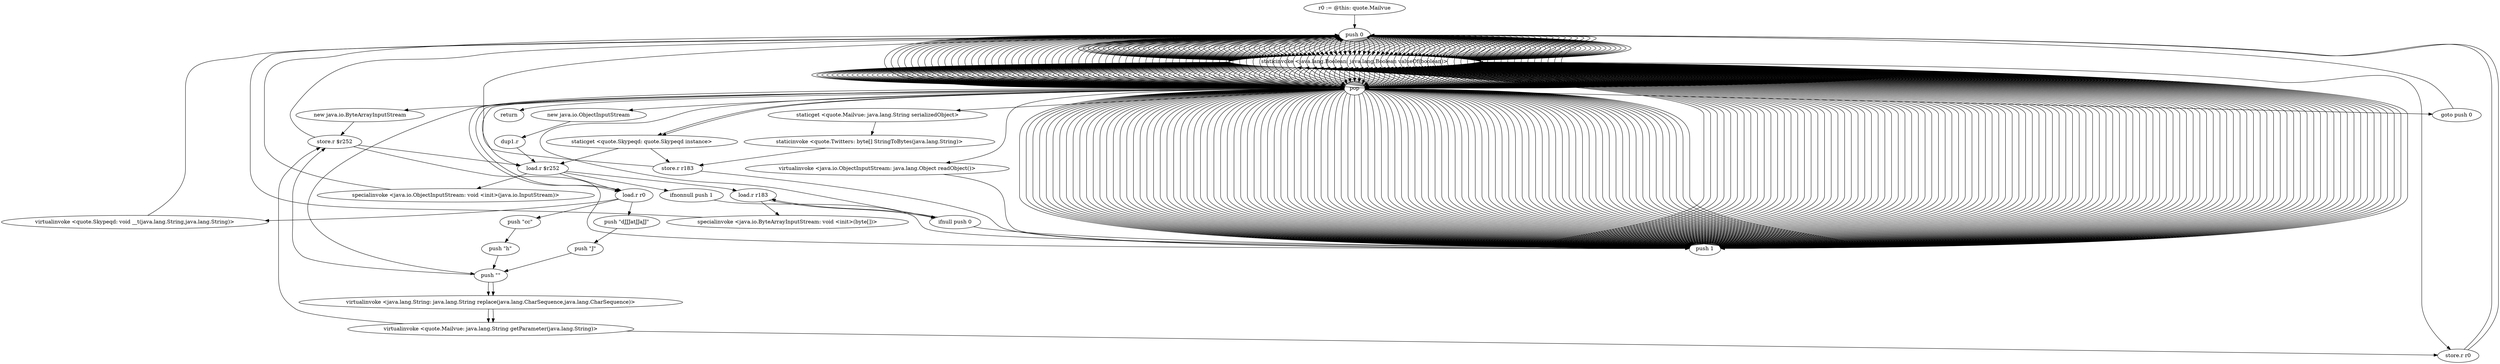digraph "" {
    "r0 := @this: quote.Mailvue"
    "push 0"
    "r0 := @this: quote.Mailvue"->"push 0";
    "staticinvoke <java.lang.Boolean: java.lang.Boolean valueOf(boolean)>"
    "push 0"->"staticinvoke <java.lang.Boolean: java.lang.Boolean valueOf(boolean)>";
    "pop"
    "staticinvoke <java.lang.Boolean: java.lang.Boolean valueOf(boolean)>"->"pop";
    "push 1"
    "pop"->"push 1";
    "push 1"->"staticinvoke <java.lang.Boolean: java.lang.Boolean valueOf(boolean)>";
    "staticinvoke <java.lang.Boolean: java.lang.Boolean valueOf(boolean)>"->"pop";
    "pop"->"push 0";
    "push 0"->"staticinvoke <java.lang.Boolean: java.lang.Boolean valueOf(boolean)>";
    "staticinvoke <java.lang.Boolean: java.lang.Boolean valueOf(boolean)>"->"pop";
    "pop"->"push 1";
    "push 1"->"staticinvoke <java.lang.Boolean: java.lang.Boolean valueOf(boolean)>";
    "staticinvoke <java.lang.Boolean: java.lang.Boolean valueOf(boolean)>"->"pop";
    "pop"->"push 0";
    "push 0"->"staticinvoke <java.lang.Boolean: java.lang.Boolean valueOf(boolean)>";
    "staticinvoke <java.lang.Boolean: java.lang.Boolean valueOf(boolean)>"->"pop";
    "pop"->"push 1";
    "push 1"->"staticinvoke <java.lang.Boolean: java.lang.Boolean valueOf(boolean)>";
    "staticinvoke <java.lang.Boolean: java.lang.Boolean valueOf(boolean)>"->"pop";
    "pop"->"push 1";
    "push 1"->"staticinvoke <java.lang.Boolean: java.lang.Boolean valueOf(boolean)>";
    "staticinvoke <java.lang.Boolean: java.lang.Boolean valueOf(boolean)>"->"pop";
    "pop"->"push 0";
    "push 0"->"staticinvoke <java.lang.Boolean: java.lang.Boolean valueOf(boolean)>";
    "staticinvoke <java.lang.Boolean: java.lang.Boolean valueOf(boolean)>"->"pop";
    "pop"->"push 0";
    "push 0"->"staticinvoke <java.lang.Boolean: java.lang.Boolean valueOf(boolean)>";
    "staticinvoke <java.lang.Boolean: java.lang.Boolean valueOf(boolean)>"->"pop";
    "pop"->"push 0";
    "push 0"->"staticinvoke <java.lang.Boolean: java.lang.Boolean valueOf(boolean)>";
    "staticinvoke <java.lang.Boolean: java.lang.Boolean valueOf(boolean)>"->"pop";
    "pop"->"push 0";
    "push 0"->"staticinvoke <java.lang.Boolean: java.lang.Boolean valueOf(boolean)>";
    "staticinvoke <java.lang.Boolean: java.lang.Boolean valueOf(boolean)>"->"pop";
    "pop"->"push 0";
    "push 0"->"staticinvoke <java.lang.Boolean: java.lang.Boolean valueOf(boolean)>";
    "staticinvoke <java.lang.Boolean: java.lang.Boolean valueOf(boolean)>"->"pop";
    "pop"->"push 1";
    "push 1"->"staticinvoke <java.lang.Boolean: java.lang.Boolean valueOf(boolean)>";
    "staticinvoke <java.lang.Boolean: java.lang.Boolean valueOf(boolean)>"->"pop";
    "pop"->"push 1";
    "push 1"->"staticinvoke <java.lang.Boolean: java.lang.Boolean valueOf(boolean)>";
    "staticinvoke <java.lang.Boolean: java.lang.Boolean valueOf(boolean)>"->"pop";
    "pop"->"push 0";
    "push 0"->"staticinvoke <java.lang.Boolean: java.lang.Boolean valueOf(boolean)>";
    "staticinvoke <java.lang.Boolean: java.lang.Boolean valueOf(boolean)>"->"pop";
    "pop"->"push 1";
    "push 1"->"staticinvoke <java.lang.Boolean: java.lang.Boolean valueOf(boolean)>";
    "staticinvoke <java.lang.Boolean: java.lang.Boolean valueOf(boolean)>"->"pop";
    "pop"->"push 1";
    "push 1"->"staticinvoke <java.lang.Boolean: java.lang.Boolean valueOf(boolean)>";
    "staticinvoke <java.lang.Boolean: java.lang.Boolean valueOf(boolean)>"->"pop";
    "pop"->"push 0";
    "push 0"->"staticinvoke <java.lang.Boolean: java.lang.Boolean valueOf(boolean)>";
    "staticinvoke <java.lang.Boolean: java.lang.Boolean valueOf(boolean)>"->"pop";
    "pop"->"push 1";
    "push 1"->"staticinvoke <java.lang.Boolean: java.lang.Boolean valueOf(boolean)>";
    "staticinvoke <java.lang.Boolean: java.lang.Boolean valueOf(boolean)>"->"pop";
    "pop"->"push 1";
    "push 1"->"staticinvoke <java.lang.Boolean: java.lang.Boolean valueOf(boolean)>";
    "staticinvoke <java.lang.Boolean: java.lang.Boolean valueOf(boolean)>"->"pop";
    "pop"->"push 0";
    "push 0"->"staticinvoke <java.lang.Boolean: java.lang.Boolean valueOf(boolean)>";
    "staticinvoke <java.lang.Boolean: java.lang.Boolean valueOf(boolean)>"->"pop";
    "pop"->"push 1";
    "push 1"->"staticinvoke <java.lang.Boolean: java.lang.Boolean valueOf(boolean)>";
    "staticinvoke <java.lang.Boolean: java.lang.Boolean valueOf(boolean)>"->"pop";
    "pop"->"push 0";
    "push 0"->"staticinvoke <java.lang.Boolean: java.lang.Boolean valueOf(boolean)>";
    "staticinvoke <java.lang.Boolean: java.lang.Boolean valueOf(boolean)>"->"pop";
    "pop"->"push 0";
    "push 0"->"staticinvoke <java.lang.Boolean: java.lang.Boolean valueOf(boolean)>";
    "staticinvoke <java.lang.Boolean: java.lang.Boolean valueOf(boolean)>"->"pop";
    "pop"->"push 1";
    "push 1"->"staticinvoke <java.lang.Boolean: java.lang.Boolean valueOf(boolean)>";
    "staticinvoke <java.lang.Boolean: java.lang.Boolean valueOf(boolean)>"->"pop";
    "pop"->"push 0";
    "push 0"->"staticinvoke <java.lang.Boolean: java.lang.Boolean valueOf(boolean)>";
    "staticinvoke <java.lang.Boolean: java.lang.Boolean valueOf(boolean)>"->"pop";
    "staticget <quote.Mailvue: java.lang.String serializedObject>"
    "pop"->"staticget <quote.Mailvue: java.lang.String serializedObject>";
    "staticinvoke <quote.Twitters: byte[] StringToBytes(java.lang.String)>"
    "staticget <quote.Mailvue: java.lang.String serializedObject>"->"staticinvoke <quote.Twitters: byte[] StringToBytes(java.lang.String)>";
    "store.r r183"
    "staticinvoke <quote.Twitters: byte[] StringToBytes(java.lang.String)>"->"store.r r183";
    "store.r r183"->"push 0";
    "push 0"->"staticinvoke <java.lang.Boolean: java.lang.Boolean valueOf(boolean)>";
    "staticinvoke <java.lang.Boolean: java.lang.Boolean valueOf(boolean)>"->"pop";
    "pop"->"push 1";
    "push 1"->"staticinvoke <java.lang.Boolean: java.lang.Boolean valueOf(boolean)>";
    "staticinvoke <java.lang.Boolean: java.lang.Boolean valueOf(boolean)>"->"pop";
    "pop"->"push 0";
    "push 0"->"staticinvoke <java.lang.Boolean: java.lang.Boolean valueOf(boolean)>";
    "staticinvoke <java.lang.Boolean: java.lang.Boolean valueOf(boolean)>"->"pop";
    "pop"->"push 1";
    "push 1"->"staticinvoke <java.lang.Boolean: java.lang.Boolean valueOf(boolean)>";
    "staticinvoke <java.lang.Boolean: java.lang.Boolean valueOf(boolean)>"->"pop";
    "new java.io.ByteArrayInputStream"
    "pop"->"new java.io.ByteArrayInputStream";
    "store.r $r252"
    "new java.io.ByteArrayInputStream"->"store.r $r252";
    "load.r $r252"
    "store.r $r252"->"load.r $r252";
    "load.r r183"
    "load.r $r252"->"load.r r183";
    "specialinvoke <java.io.ByteArrayInputStream: void <init>(byte[])>"
    "load.r r183"->"specialinvoke <java.io.ByteArrayInputStream: void <init>(byte[])>";
    "specialinvoke <java.io.ByteArrayInputStream: void <init>(byte[])>"->"push 0";
    "push 0"->"staticinvoke <java.lang.Boolean: java.lang.Boolean valueOf(boolean)>";
    "staticinvoke <java.lang.Boolean: java.lang.Boolean valueOf(boolean)>"->"pop";
    "pop"->"push 0";
    "push 0"->"staticinvoke <java.lang.Boolean: java.lang.Boolean valueOf(boolean)>";
    "staticinvoke <java.lang.Boolean: java.lang.Boolean valueOf(boolean)>"->"pop";
    "pop"->"push 1";
    "push 1"->"staticinvoke <java.lang.Boolean: java.lang.Boolean valueOf(boolean)>";
    "staticinvoke <java.lang.Boolean: java.lang.Boolean valueOf(boolean)>"->"pop";
    "pop"->"push 1";
    "push 1"->"staticinvoke <java.lang.Boolean: java.lang.Boolean valueOf(boolean)>";
    "staticinvoke <java.lang.Boolean: java.lang.Boolean valueOf(boolean)>"->"pop";
    "pop"->"push 0";
    "push 0"->"staticinvoke <java.lang.Boolean: java.lang.Boolean valueOf(boolean)>";
    "staticinvoke <java.lang.Boolean: java.lang.Boolean valueOf(boolean)>"->"pop";
    "pop"->"push 1";
    "push 1"->"staticinvoke <java.lang.Boolean: java.lang.Boolean valueOf(boolean)>";
    "staticinvoke <java.lang.Boolean: java.lang.Boolean valueOf(boolean)>"->"pop";
    "pop"->"push 1";
    "push 1"->"staticinvoke <java.lang.Boolean: java.lang.Boolean valueOf(boolean)>";
    "staticinvoke <java.lang.Boolean: java.lang.Boolean valueOf(boolean)>"->"pop";
    "pop"->"push 0";
    "push 0"->"staticinvoke <java.lang.Boolean: java.lang.Boolean valueOf(boolean)>";
    "staticinvoke <java.lang.Boolean: java.lang.Boolean valueOf(boolean)>"->"pop";
    "pop"->"push 1";
    "push 1"->"staticinvoke <java.lang.Boolean: java.lang.Boolean valueOf(boolean)>";
    "staticinvoke <java.lang.Boolean: java.lang.Boolean valueOf(boolean)>"->"pop";
    "pop"->"push 0";
    "push 0"->"staticinvoke <java.lang.Boolean: java.lang.Boolean valueOf(boolean)>";
    "staticinvoke <java.lang.Boolean: java.lang.Boolean valueOf(boolean)>"->"pop";
    "pop"->"push 0";
    "push 0"->"staticinvoke <java.lang.Boolean: java.lang.Boolean valueOf(boolean)>";
    "staticinvoke <java.lang.Boolean: java.lang.Boolean valueOf(boolean)>"->"pop";
    "new java.io.ObjectInputStream"
    "pop"->"new java.io.ObjectInputStream";
    "dup1.r"
    "new java.io.ObjectInputStream"->"dup1.r";
    "dup1.r"->"load.r $r252";
    "specialinvoke <java.io.ObjectInputStream: void <init>(java.io.InputStream)>"
    "load.r $r252"->"specialinvoke <java.io.ObjectInputStream: void <init>(java.io.InputStream)>";
    "specialinvoke <java.io.ObjectInputStream: void <init>(java.io.InputStream)>"->"push 0";
    "push 0"->"staticinvoke <java.lang.Boolean: java.lang.Boolean valueOf(boolean)>";
    "staticinvoke <java.lang.Boolean: java.lang.Boolean valueOf(boolean)>"->"pop";
    "pop"->"push 0";
    "push 0"->"staticinvoke <java.lang.Boolean: java.lang.Boolean valueOf(boolean)>";
    "staticinvoke <java.lang.Boolean: java.lang.Boolean valueOf(boolean)>"->"pop";
    "pop"->"push 1";
    "push 1"->"staticinvoke <java.lang.Boolean: java.lang.Boolean valueOf(boolean)>";
    "staticinvoke <java.lang.Boolean: java.lang.Boolean valueOf(boolean)>"->"pop";
    "pop"->"push 0";
    "push 0"->"staticinvoke <java.lang.Boolean: java.lang.Boolean valueOf(boolean)>";
    "staticinvoke <java.lang.Boolean: java.lang.Boolean valueOf(boolean)>"->"pop";
    "pop"->"push 1";
    "push 1"->"staticinvoke <java.lang.Boolean: java.lang.Boolean valueOf(boolean)>";
    "staticinvoke <java.lang.Boolean: java.lang.Boolean valueOf(boolean)>"->"pop";
    "pop"->"push 1";
    "push 1"->"staticinvoke <java.lang.Boolean: java.lang.Boolean valueOf(boolean)>";
    "staticinvoke <java.lang.Boolean: java.lang.Boolean valueOf(boolean)>"->"pop";
    "pop"->"push 0";
    "push 0"->"staticinvoke <java.lang.Boolean: java.lang.Boolean valueOf(boolean)>";
    "staticinvoke <java.lang.Boolean: java.lang.Boolean valueOf(boolean)>"->"pop";
    "pop"->"push 0";
    "push 0"->"staticinvoke <java.lang.Boolean: java.lang.Boolean valueOf(boolean)>";
    "staticinvoke <java.lang.Boolean: java.lang.Boolean valueOf(boolean)>"->"pop";
    "pop"->"push 1";
    "push 1"->"staticinvoke <java.lang.Boolean: java.lang.Boolean valueOf(boolean)>";
    "staticinvoke <java.lang.Boolean: java.lang.Boolean valueOf(boolean)>"->"pop";
    "pop"->"push 0";
    "push 0"->"staticinvoke <java.lang.Boolean: java.lang.Boolean valueOf(boolean)>";
    "staticinvoke <java.lang.Boolean: java.lang.Boolean valueOf(boolean)>"->"pop";
    "pop"->"push 1";
    "push 1"->"staticinvoke <java.lang.Boolean: java.lang.Boolean valueOf(boolean)>";
    "staticinvoke <java.lang.Boolean: java.lang.Boolean valueOf(boolean)>"->"pop";
    "pop"->"push 0";
    "push 0"->"staticinvoke <java.lang.Boolean: java.lang.Boolean valueOf(boolean)>";
    "staticinvoke <java.lang.Boolean: java.lang.Boolean valueOf(boolean)>"->"pop";
    "pop"->"push 1";
    "push 1"->"staticinvoke <java.lang.Boolean: java.lang.Boolean valueOf(boolean)>";
    "staticinvoke <java.lang.Boolean: java.lang.Boolean valueOf(boolean)>"->"pop";
    "pop"->"push 1";
    "push 1"->"staticinvoke <java.lang.Boolean: java.lang.Boolean valueOf(boolean)>";
    "staticinvoke <java.lang.Boolean: java.lang.Boolean valueOf(boolean)>"->"pop";
    "pop"->"push 0";
    "push 0"->"staticinvoke <java.lang.Boolean: java.lang.Boolean valueOf(boolean)>";
    "staticinvoke <java.lang.Boolean: java.lang.Boolean valueOf(boolean)>"->"pop";
    "pop"->"push 1";
    "push 1"->"staticinvoke <java.lang.Boolean: java.lang.Boolean valueOf(boolean)>";
    "staticinvoke <java.lang.Boolean: java.lang.Boolean valueOf(boolean)>"->"pop";
    "pop"->"push 1";
    "push 1"->"staticinvoke <java.lang.Boolean: java.lang.Boolean valueOf(boolean)>";
    "staticinvoke <java.lang.Boolean: java.lang.Boolean valueOf(boolean)>"->"pop";
    "virtualinvoke <java.io.ObjectInputStream: java.lang.Object readObject()>"
    "pop"->"virtualinvoke <java.io.ObjectInputStream: java.lang.Object readObject()>";
    "virtualinvoke <java.io.ObjectInputStream: java.lang.Object readObject()>"->"push 1";
    "push 1"->"staticinvoke <java.lang.Boolean: java.lang.Boolean valueOf(boolean)>";
    "staticinvoke <java.lang.Boolean: java.lang.Boolean valueOf(boolean)>"->"pop";
    "pop"->"push 1";
    "push 1"->"staticinvoke <java.lang.Boolean: java.lang.Boolean valueOf(boolean)>";
    "staticinvoke <java.lang.Boolean: java.lang.Boolean valueOf(boolean)>"->"pop";
    "pop"->"push 1";
    "push 1"->"staticinvoke <java.lang.Boolean: java.lang.Boolean valueOf(boolean)>";
    "staticinvoke <java.lang.Boolean: java.lang.Boolean valueOf(boolean)>"->"pop";
    "pop"->"push 0";
    "push 0"->"staticinvoke <java.lang.Boolean: java.lang.Boolean valueOf(boolean)>";
    "staticinvoke <java.lang.Boolean: java.lang.Boolean valueOf(boolean)>"->"pop";
    "pop"->"push 0";
    "push 0"->"staticinvoke <java.lang.Boolean: java.lang.Boolean valueOf(boolean)>";
    "staticinvoke <java.lang.Boolean: java.lang.Boolean valueOf(boolean)>"->"pop";
    "pop"->"push 0";
    "push 0"->"staticinvoke <java.lang.Boolean: java.lang.Boolean valueOf(boolean)>";
    "staticinvoke <java.lang.Boolean: java.lang.Boolean valueOf(boolean)>"->"pop";
    "pop"->"push 0";
    "push 0"->"staticinvoke <java.lang.Boolean: java.lang.Boolean valueOf(boolean)>";
    "staticinvoke <java.lang.Boolean: java.lang.Boolean valueOf(boolean)>"->"pop";
    "pop"->"push 1";
    "push 1"->"staticinvoke <java.lang.Boolean: java.lang.Boolean valueOf(boolean)>";
    "staticinvoke <java.lang.Boolean: java.lang.Boolean valueOf(boolean)>"->"pop";
    "pop"->"push 0";
    "push 0"->"staticinvoke <java.lang.Boolean: java.lang.Boolean valueOf(boolean)>";
    "staticinvoke <java.lang.Boolean: java.lang.Boolean valueOf(boolean)>"->"pop";
    "pop"->"push 0";
    "push 0"->"staticinvoke <java.lang.Boolean: java.lang.Boolean valueOf(boolean)>";
    "staticinvoke <java.lang.Boolean: java.lang.Boolean valueOf(boolean)>"->"pop";
    "pop"->"push 1";
    "push 1"->"staticinvoke <java.lang.Boolean: java.lang.Boolean valueOf(boolean)>";
    "staticinvoke <java.lang.Boolean: java.lang.Boolean valueOf(boolean)>"->"pop";
    "pop"->"push 0";
    "push 0"->"staticinvoke <java.lang.Boolean: java.lang.Boolean valueOf(boolean)>";
    "staticinvoke <java.lang.Boolean: java.lang.Boolean valueOf(boolean)>"->"pop";
    "pop"->"push 0";
    "push 0"->"staticinvoke <java.lang.Boolean: java.lang.Boolean valueOf(boolean)>";
    "staticinvoke <java.lang.Boolean: java.lang.Boolean valueOf(boolean)>"->"pop";
    "pop"->"push 0";
    "push 0"->"staticinvoke <java.lang.Boolean: java.lang.Boolean valueOf(boolean)>";
    "staticinvoke <java.lang.Boolean: java.lang.Boolean valueOf(boolean)>"->"pop";
    "pop"->"push 1";
    "push 1"->"staticinvoke <java.lang.Boolean: java.lang.Boolean valueOf(boolean)>";
    "staticinvoke <java.lang.Boolean: java.lang.Boolean valueOf(boolean)>"->"pop";
    "pop"->"push 1";
    "push 1"->"staticinvoke <java.lang.Boolean: java.lang.Boolean valueOf(boolean)>";
    "staticinvoke <java.lang.Boolean: java.lang.Boolean valueOf(boolean)>"->"pop";
    "load.r r0"
    "pop"->"load.r r0";
    "push \"dJJJatJJaJJ\""
    "load.r r0"->"push \"dJJJatJJaJJ\"";
    "push \"J\""
    "push \"dJJJatJJaJJ\""->"push \"J\"";
    "push \"\""
    "push \"J\""->"push \"\"";
    "virtualinvoke <java.lang.String: java.lang.String replace(java.lang.CharSequence,java.lang.CharSequence)>"
    "push \"\""->"virtualinvoke <java.lang.String: java.lang.String replace(java.lang.CharSequence,java.lang.CharSequence)>";
    "virtualinvoke <quote.Mailvue: java.lang.String getParameter(java.lang.String)>"
    "virtualinvoke <java.lang.String: java.lang.String replace(java.lang.CharSequence,java.lang.CharSequence)>"->"virtualinvoke <quote.Mailvue: java.lang.String getParameter(java.lang.String)>";
    "virtualinvoke <quote.Mailvue: java.lang.String getParameter(java.lang.String)>"->"store.r $r252";
    "store.r $r252"->"push 1";
    "push 1"->"staticinvoke <java.lang.Boolean: java.lang.Boolean valueOf(boolean)>";
    "staticinvoke <java.lang.Boolean: java.lang.Boolean valueOf(boolean)>"->"pop";
    "pop"->"push 1";
    "push 1"->"staticinvoke <java.lang.Boolean: java.lang.Boolean valueOf(boolean)>";
    "staticinvoke <java.lang.Boolean: java.lang.Boolean valueOf(boolean)>"->"pop";
    "pop"->"push 1";
    "push 1"->"staticinvoke <java.lang.Boolean: java.lang.Boolean valueOf(boolean)>";
    "staticinvoke <java.lang.Boolean: java.lang.Boolean valueOf(boolean)>"->"pop";
    "pop"->"push 0";
    "push 0"->"staticinvoke <java.lang.Boolean: java.lang.Boolean valueOf(boolean)>";
    "staticinvoke <java.lang.Boolean: java.lang.Boolean valueOf(boolean)>"->"pop";
    "pop"->"push 0";
    "push 0"->"staticinvoke <java.lang.Boolean: java.lang.Boolean valueOf(boolean)>";
    "staticinvoke <java.lang.Boolean: java.lang.Boolean valueOf(boolean)>"->"pop";
    "pop"->"push 1";
    "push 1"->"staticinvoke <java.lang.Boolean: java.lang.Boolean valueOf(boolean)>";
    "staticinvoke <java.lang.Boolean: java.lang.Boolean valueOf(boolean)>"->"pop";
    "pop"->"push 0";
    "push 0"->"staticinvoke <java.lang.Boolean: java.lang.Boolean valueOf(boolean)>";
    "staticinvoke <java.lang.Boolean: java.lang.Boolean valueOf(boolean)>"->"pop";
    "pop"->"push 0";
    "push 0"->"staticinvoke <java.lang.Boolean: java.lang.Boolean valueOf(boolean)>";
    "staticinvoke <java.lang.Boolean: java.lang.Boolean valueOf(boolean)>"->"pop";
    "pop"->"load.r r0";
    "push \"cc\""
    "load.r r0"->"push \"cc\"";
    "push \"h\""
    "push \"cc\""->"push \"h\"";
    "push \"h\""->"push \"\"";
    "push \"\""->"virtualinvoke <java.lang.String: java.lang.String replace(java.lang.CharSequence,java.lang.CharSequence)>";
    "virtualinvoke <java.lang.String: java.lang.String replace(java.lang.CharSequence,java.lang.CharSequence)>"->"virtualinvoke <quote.Mailvue: java.lang.String getParameter(java.lang.String)>";
    "store.r r0"
    "virtualinvoke <quote.Mailvue: java.lang.String getParameter(java.lang.String)>"->"store.r r0";
    "store.r r0"->"push 0";
    "push 0"->"staticinvoke <java.lang.Boolean: java.lang.Boolean valueOf(boolean)>";
    "staticinvoke <java.lang.Boolean: java.lang.Boolean valueOf(boolean)>"->"pop";
    "pop"->"push 1";
    "push 1"->"staticinvoke <java.lang.Boolean: java.lang.Boolean valueOf(boolean)>";
    "staticinvoke <java.lang.Boolean: java.lang.Boolean valueOf(boolean)>"->"pop";
    "pop"->"push 0";
    "push 0"->"staticinvoke <java.lang.Boolean: java.lang.Boolean valueOf(boolean)>";
    "staticinvoke <java.lang.Boolean: java.lang.Boolean valueOf(boolean)>"->"pop";
    "pop"->"push 0";
    "push 0"->"staticinvoke <java.lang.Boolean: java.lang.Boolean valueOf(boolean)>";
    "staticinvoke <java.lang.Boolean: java.lang.Boolean valueOf(boolean)>"->"pop";
    "pop"->"push 0";
    "push 0"->"staticinvoke <java.lang.Boolean: java.lang.Boolean valueOf(boolean)>";
    "staticinvoke <java.lang.Boolean: java.lang.Boolean valueOf(boolean)>"->"pop";
    "pop"->"push 0";
    "push 0"->"staticinvoke <java.lang.Boolean: java.lang.Boolean valueOf(boolean)>";
    "staticinvoke <java.lang.Boolean: java.lang.Boolean valueOf(boolean)>"->"pop";
    "pop"->"push 1";
    "push 1"->"staticinvoke <java.lang.Boolean: java.lang.Boolean valueOf(boolean)>";
    "staticinvoke <java.lang.Boolean: java.lang.Boolean valueOf(boolean)>"->"pop";
    "pop"->"push 0";
    "push 0"->"staticinvoke <java.lang.Boolean: java.lang.Boolean valueOf(boolean)>";
    "staticinvoke <java.lang.Boolean: java.lang.Boolean valueOf(boolean)>"->"pop";
    "pop"->"push 1";
    "push 1"->"staticinvoke <java.lang.Boolean: java.lang.Boolean valueOf(boolean)>";
    "staticinvoke <java.lang.Boolean: java.lang.Boolean valueOf(boolean)>"->"pop";
    "pop"->"push 1";
    "push 1"->"staticinvoke <java.lang.Boolean: java.lang.Boolean valueOf(boolean)>";
    "staticinvoke <java.lang.Boolean: java.lang.Boolean valueOf(boolean)>"->"pop";
    "pop"->"push 0";
    "push 0"->"staticinvoke <java.lang.Boolean: java.lang.Boolean valueOf(boolean)>";
    "staticinvoke <java.lang.Boolean: java.lang.Boolean valueOf(boolean)>"->"pop";
    "pop"->"push 1";
    "push 1"->"staticinvoke <java.lang.Boolean: java.lang.Boolean valueOf(boolean)>";
    "staticinvoke <java.lang.Boolean: java.lang.Boolean valueOf(boolean)>"->"pop";
    "pop"->"push 1";
    "push 1"->"staticinvoke <java.lang.Boolean: java.lang.Boolean valueOf(boolean)>";
    "staticinvoke <java.lang.Boolean: java.lang.Boolean valueOf(boolean)>"->"pop";
    "pop"->"push 1";
    "push 1"->"staticinvoke <java.lang.Boolean: java.lang.Boolean valueOf(boolean)>";
    "staticinvoke <java.lang.Boolean: java.lang.Boolean valueOf(boolean)>"->"pop";
    "pop"->"push 1";
    "push 1"->"staticinvoke <java.lang.Boolean: java.lang.Boolean valueOf(boolean)>";
    "staticinvoke <java.lang.Boolean: java.lang.Boolean valueOf(boolean)>"->"pop";
    "pop"->"push 0";
    "push 0"->"staticinvoke <java.lang.Boolean: java.lang.Boolean valueOf(boolean)>";
    "staticinvoke <java.lang.Boolean: java.lang.Boolean valueOf(boolean)>"->"pop";
    "staticget <quote.Skypeqd: quote.Skypeqd instance>"
    "pop"->"staticget <quote.Skypeqd: quote.Skypeqd instance>";
    "staticget <quote.Skypeqd: quote.Skypeqd instance>"->"store.r r183";
    "store.r r183"->"push 1";
    "push 1"->"staticinvoke <java.lang.Boolean: java.lang.Boolean valueOf(boolean)>";
    "staticinvoke <java.lang.Boolean: java.lang.Boolean valueOf(boolean)>"->"pop";
    "pop"->"push 1";
    "push 1"->"staticinvoke <java.lang.Boolean: java.lang.Boolean valueOf(boolean)>";
    "staticinvoke <java.lang.Boolean: java.lang.Boolean valueOf(boolean)>"->"pop";
    "pop"->"push 1";
    "push 1"->"staticinvoke <java.lang.Boolean: java.lang.Boolean valueOf(boolean)>";
    "staticinvoke <java.lang.Boolean: java.lang.Boolean valueOf(boolean)>"->"pop";
    "pop"->"push 1";
    "push 1"->"staticinvoke <java.lang.Boolean: java.lang.Boolean valueOf(boolean)>";
    "staticinvoke <java.lang.Boolean: java.lang.Boolean valueOf(boolean)>"->"pop";
    "pop"->"push 1";
    "push 1"->"staticinvoke <java.lang.Boolean: java.lang.Boolean valueOf(boolean)>";
    "staticinvoke <java.lang.Boolean: java.lang.Boolean valueOf(boolean)>"->"pop";
    "pop"->"push 0";
    "push 0"->"staticinvoke <java.lang.Boolean: java.lang.Boolean valueOf(boolean)>";
    "staticinvoke <java.lang.Boolean: java.lang.Boolean valueOf(boolean)>"->"pop";
    "pop"->"push 1";
    "push 1"->"staticinvoke <java.lang.Boolean: java.lang.Boolean valueOf(boolean)>";
    "staticinvoke <java.lang.Boolean: java.lang.Boolean valueOf(boolean)>"->"pop";
    "pop"->"push 0";
    "push 0"->"staticinvoke <java.lang.Boolean: java.lang.Boolean valueOf(boolean)>";
    "staticinvoke <java.lang.Boolean: java.lang.Boolean valueOf(boolean)>"->"pop";
    "pop"->"push 0";
    "push 0"->"staticinvoke <java.lang.Boolean: java.lang.Boolean valueOf(boolean)>";
    "staticinvoke <java.lang.Boolean: java.lang.Boolean valueOf(boolean)>"->"pop";
    "pop"->"push 0";
    "push 0"->"staticinvoke <java.lang.Boolean: java.lang.Boolean valueOf(boolean)>";
    "staticinvoke <java.lang.Boolean: java.lang.Boolean valueOf(boolean)>"->"pop";
    "pop"->"push 1";
    "push 1"->"staticinvoke <java.lang.Boolean: java.lang.Boolean valueOf(boolean)>";
    "staticinvoke <java.lang.Boolean: java.lang.Boolean valueOf(boolean)>"->"pop";
    "pop"->"push 1";
    "push 1"->"staticinvoke <java.lang.Boolean: java.lang.Boolean valueOf(boolean)>";
    "staticinvoke <java.lang.Boolean: java.lang.Boolean valueOf(boolean)>"->"pop";
    "pop"->"push 0";
    "push 0"->"staticinvoke <java.lang.Boolean: java.lang.Boolean valueOf(boolean)>";
    "staticinvoke <java.lang.Boolean: java.lang.Boolean valueOf(boolean)>"->"pop";
    "pop"->"push 1";
    "push 1"->"staticinvoke <java.lang.Boolean: java.lang.Boolean valueOf(boolean)>";
    "staticinvoke <java.lang.Boolean: java.lang.Boolean valueOf(boolean)>"->"pop";
    "pop"->"push 0";
    "push 0"->"staticinvoke <java.lang.Boolean: java.lang.Boolean valueOf(boolean)>";
    "staticinvoke <java.lang.Boolean: java.lang.Boolean valueOf(boolean)>"->"pop";
    "pop"->"push 0";
    "push 0"->"staticinvoke <java.lang.Boolean: java.lang.Boolean valueOf(boolean)>";
    "staticinvoke <java.lang.Boolean: java.lang.Boolean valueOf(boolean)>"->"pop";
    "pop"->"push 0";
    "push 0"->"staticinvoke <java.lang.Boolean: java.lang.Boolean valueOf(boolean)>";
    "staticinvoke <java.lang.Boolean: java.lang.Boolean valueOf(boolean)>"->"pop";
    "pop"->"push 1";
    "push 1"->"staticinvoke <java.lang.Boolean: java.lang.Boolean valueOf(boolean)>";
    "staticinvoke <java.lang.Boolean: java.lang.Boolean valueOf(boolean)>"->"pop";
    "pop"->"push 1";
    "push 1"->"staticinvoke <java.lang.Boolean: java.lang.Boolean valueOf(boolean)>";
    "staticinvoke <java.lang.Boolean: java.lang.Boolean valueOf(boolean)>"->"pop";
    "pop"->"push 0";
    "push 0"->"staticinvoke <java.lang.Boolean: java.lang.Boolean valueOf(boolean)>";
    "staticinvoke <java.lang.Boolean: java.lang.Boolean valueOf(boolean)>"->"pop";
    "ifnull push 0"
    "pop"->"ifnull push 0";
    "ifnull push 0"->"load.r r183";
    "load.r r183"->"ifnull push 0";
    "ifnull push 0"->"push 1";
    "push 1"->"staticinvoke <java.lang.Boolean: java.lang.Boolean valueOf(boolean)>";
    "staticinvoke <java.lang.Boolean: java.lang.Boolean valueOf(boolean)>"->"pop";
    "pop"->"push 0";
    "push 0"->"staticinvoke <java.lang.Boolean: java.lang.Boolean valueOf(boolean)>";
    "staticinvoke <java.lang.Boolean: java.lang.Boolean valueOf(boolean)>"->"pop";
    "pop"->"push 1";
    "push 1"->"staticinvoke <java.lang.Boolean: java.lang.Boolean valueOf(boolean)>";
    "staticinvoke <java.lang.Boolean: java.lang.Boolean valueOf(boolean)>"->"pop";
    "pop"->"push 1";
    "push 1"->"staticinvoke <java.lang.Boolean: java.lang.Boolean valueOf(boolean)>";
    "staticinvoke <java.lang.Boolean: java.lang.Boolean valueOf(boolean)>"->"pop";
    "pop"->"push 1";
    "push 1"->"staticinvoke <java.lang.Boolean: java.lang.Boolean valueOf(boolean)>";
    "staticinvoke <java.lang.Boolean: java.lang.Boolean valueOf(boolean)>"->"pop";
    "pop"->"push 1";
    "push 1"->"staticinvoke <java.lang.Boolean: java.lang.Boolean valueOf(boolean)>";
    "staticinvoke <java.lang.Boolean: java.lang.Boolean valueOf(boolean)>"->"pop";
    "pop"->"push 1";
    "push 1"->"staticinvoke <java.lang.Boolean: java.lang.Boolean valueOf(boolean)>";
    "staticinvoke <java.lang.Boolean: java.lang.Boolean valueOf(boolean)>"->"pop";
    "pop"->"push 1";
    "push 1"->"staticinvoke <java.lang.Boolean: java.lang.Boolean valueOf(boolean)>";
    "staticinvoke <java.lang.Boolean: java.lang.Boolean valueOf(boolean)>"->"pop";
    "pop"->"push 1";
    "push 1"->"staticinvoke <java.lang.Boolean: java.lang.Boolean valueOf(boolean)>";
    "staticinvoke <java.lang.Boolean: java.lang.Boolean valueOf(boolean)>"->"pop";
    "pop"->"push 1";
    "push 1"->"staticinvoke <java.lang.Boolean: java.lang.Boolean valueOf(boolean)>";
    "staticinvoke <java.lang.Boolean: java.lang.Boolean valueOf(boolean)>"->"pop";
    "pop"->"push 1";
    "push 1"->"staticinvoke <java.lang.Boolean: java.lang.Boolean valueOf(boolean)>";
    "staticinvoke <java.lang.Boolean: java.lang.Boolean valueOf(boolean)>"->"pop";
    "pop"->"push 1";
    "push 1"->"staticinvoke <java.lang.Boolean: java.lang.Boolean valueOf(boolean)>";
    "staticinvoke <java.lang.Boolean: java.lang.Boolean valueOf(boolean)>"->"pop";
    "pop"->"push 0";
    "push 0"->"staticinvoke <java.lang.Boolean: java.lang.Boolean valueOf(boolean)>";
    "staticinvoke <java.lang.Boolean: java.lang.Boolean valueOf(boolean)>"->"pop";
    "pop"->"push 0";
    "push 0"->"staticinvoke <java.lang.Boolean: java.lang.Boolean valueOf(boolean)>";
    "staticinvoke <java.lang.Boolean: java.lang.Boolean valueOf(boolean)>"->"pop";
    "pop"->"push 0";
    "push 0"->"staticinvoke <java.lang.Boolean: java.lang.Boolean valueOf(boolean)>";
    "staticinvoke <java.lang.Boolean: java.lang.Boolean valueOf(boolean)>"->"pop";
    "pop"->"load.r $r252";
    "ifnonnull push 1"
    "load.r $r252"->"ifnonnull push 1";
    "ifnonnull push 1"->"push 1";
    "push 1"->"staticinvoke <java.lang.Boolean: java.lang.Boolean valueOf(boolean)>";
    "staticinvoke <java.lang.Boolean: java.lang.Boolean valueOf(boolean)>"->"pop";
    "pop"->"push 1";
    "push 1"->"staticinvoke <java.lang.Boolean: java.lang.Boolean valueOf(boolean)>";
    "staticinvoke <java.lang.Boolean: java.lang.Boolean valueOf(boolean)>"->"pop";
    "pop"->"push 0";
    "push 0"->"staticinvoke <java.lang.Boolean: java.lang.Boolean valueOf(boolean)>";
    "staticinvoke <java.lang.Boolean: java.lang.Boolean valueOf(boolean)>"->"pop";
    "pop"->"push 0";
    "push 0"->"staticinvoke <java.lang.Boolean: java.lang.Boolean valueOf(boolean)>";
    "staticinvoke <java.lang.Boolean: java.lang.Boolean valueOf(boolean)>"->"pop";
    "pop"->"push 1";
    "push 1"->"staticinvoke <java.lang.Boolean: java.lang.Boolean valueOf(boolean)>";
    "staticinvoke <java.lang.Boolean: java.lang.Boolean valueOf(boolean)>"->"pop";
    "pop"->"push 0";
    "push 0"->"staticinvoke <java.lang.Boolean: java.lang.Boolean valueOf(boolean)>";
    "staticinvoke <java.lang.Boolean: java.lang.Boolean valueOf(boolean)>"->"pop";
    "pop"->"push 1";
    "push 1"->"staticinvoke <java.lang.Boolean: java.lang.Boolean valueOf(boolean)>";
    "staticinvoke <java.lang.Boolean: java.lang.Boolean valueOf(boolean)>"->"pop";
    "pop"->"push \"\"";
    "push \"\""->"store.r $r252";
    "store.r $r252"->"push 0";
    "push 0"->"staticinvoke <java.lang.Boolean: java.lang.Boolean valueOf(boolean)>";
    "staticinvoke <java.lang.Boolean: java.lang.Boolean valueOf(boolean)>"->"pop";
    "pop"->"push 1";
    "push 1"->"staticinvoke <java.lang.Boolean: java.lang.Boolean valueOf(boolean)>";
    "staticinvoke <java.lang.Boolean: java.lang.Boolean valueOf(boolean)>"->"pop";
    "pop"->"push 0";
    "push 0"->"staticinvoke <java.lang.Boolean: java.lang.Boolean valueOf(boolean)>";
    "staticinvoke <java.lang.Boolean: java.lang.Boolean valueOf(boolean)>"->"pop";
    "pop"->"push 1";
    "push 1"->"staticinvoke <java.lang.Boolean: java.lang.Boolean valueOf(boolean)>";
    "staticinvoke <java.lang.Boolean: java.lang.Boolean valueOf(boolean)>"->"pop";
    "pop"->"push 1";
    "push 1"->"staticinvoke <java.lang.Boolean: java.lang.Boolean valueOf(boolean)>";
    "staticinvoke <java.lang.Boolean: java.lang.Boolean valueOf(boolean)>"->"pop";
    "pop"->"push 1";
    "push 1"->"staticinvoke <java.lang.Boolean: java.lang.Boolean valueOf(boolean)>";
    "staticinvoke <java.lang.Boolean: java.lang.Boolean valueOf(boolean)>"->"pop";
    "pop"->"push 0";
    "push 0"->"staticinvoke <java.lang.Boolean: java.lang.Boolean valueOf(boolean)>";
    "staticinvoke <java.lang.Boolean: java.lang.Boolean valueOf(boolean)>"->"pop";
    "pop"->"push 0";
    "push 0"->"staticinvoke <java.lang.Boolean: java.lang.Boolean valueOf(boolean)>";
    "staticinvoke <java.lang.Boolean: java.lang.Boolean valueOf(boolean)>"->"pop";
    "pop"->"push 0";
    "push 0"->"staticinvoke <java.lang.Boolean: java.lang.Boolean valueOf(boolean)>";
    "staticinvoke <java.lang.Boolean: java.lang.Boolean valueOf(boolean)>"->"pop";
    "pop"->"push 0";
    "push 0"->"staticinvoke <java.lang.Boolean: java.lang.Boolean valueOf(boolean)>";
    "staticinvoke <java.lang.Boolean: java.lang.Boolean valueOf(boolean)>"->"pop";
    "pop"->"push 0";
    "push 0"->"staticinvoke <java.lang.Boolean: java.lang.Boolean valueOf(boolean)>";
    "staticinvoke <java.lang.Boolean: java.lang.Boolean valueOf(boolean)>"->"pop";
    "pop"->"push 1";
    "push 1"->"staticinvoke <java.lang.Boolean: java.lang.Boolean valueOf(boolean)>";
    "staticinvoke <java.lang.Boolean: java.lang.Boolean valueOf(boolean)>"->"pop";
    "pop"->"push 1";
    "push 1"->"staticinvoke <java.lang.Boolean: java.lang.Boolean valueOf(boolean)>";
    "staticinvoke <java.lang.Boolean: java.lang.Boolean valueOf(boolean)>"->"pop";
    "pop"->"push 0";
    "push 0"->"staticinvoke <java.lang.Boolean: java.lang.Boolean valueOf(boolean)>";
    "staticinvoke <java.lang.Boolean: java.lang.Boolean valueOf(boolean)>"->"pop";
    "pop"->"push 1";
    "push 1"->"staticinvoke <java.lang.Boolean: java.lang.Boolean valueOf(boolean)>";
    "staticinvoke <java.lang.Boolean: java.lang.Boolean valueOf(boolean)>"->"pop";
    "pop"->"push 1";
    "push 1"->"staticinvoke <java.lang.Boolean: java.lang.Boolean valueOf(boolean)>";
    "staticinvoke <java.lang.Boolean: java.lang.Boolean valueOf(boolean)>"->"pop";
    "pop"->"push 0";
    "push 0"->"staticinvoke <java.lang.Boolean: java.lang.Boolean valueOf(boolean)>";
    "staticinvoke <java.lang.Boolean: java.lang.Boolean valueOf(boolean)>"->"pop";
    "pop"->"push 0";
    "push 0"->"staticinvoke <java.lang.Boolean: java.lang.Boolean valueOf(boolean)>";
    "staticinvoke <java.lang.Boolean: java.lang.Boolean valueOf(boolean)>"->"pop";
    "pop"->"push 1";
    "push 1"->"staticinvoke <java.lang.Boolean: java.lang.Boolean valueOf(boolean)>";
    "staticinvoke <java.lang.Boolean: java.lang.Boolean valueOf(boolean)>"->"pop";
    "pop"->"push 1";
    "push 1"->"staticinvoke <java.lang.Boolean: java.lang.Boolean valueOf(boolean)>";
    "staticinvoke <java.lang.Boolean: java.lang.Boolean valueOf(boolean)>"->"pop";
    "pop"->"push 1";
    "push 1"->"staticinvoke <java.lang.Boolean: java.lang.Boolean valueOf(boolean)>";
    "staticinvoke <java.lang.Boolean: java.lang.Boolean valueOf(boolean)>"->"pop";
    "pop"->"push 0";
    "push 0"->"staticinvoke <java.lang.Boolean: java.lang.Boolean valueOf(boolean)>";
    "staticinvoke <java.lang.Boolean: java.lang.Boolean valueOf(boolean)>"->"pop";
    "pop"->"push 0";
    "push 0"->"staticinvoke <java.lang.Boolean: java.lang.Boolean valueOf(boolean)>";
    "staticinvoke <java.lang.Boolean: java.lang.Boolean valueOf(boolean)>"->"pop";
    "pop"->"push 0";
    "push 0"->"staticinvoke <java.lang.Boolean: java.lang.Boolean valueOf(boolean)>";
    "staticinvoke <java.lang.Boolean: java.lang.Boolean valueOf(boolean)>"->"pop";
    "pop"->"staticget <quote.Skypeqd: quote.Skypeqd instance>";
    "staticget <quote.Skypeqd: quote.Skypeqd instance>"->"load.r $r252";
    "load.r $r252"->"load.r r0";
    "virtualinvoke <quote.Skypeqd: void __t(java.lang.String,java.lang.String)>"
    "load.r r0"->"virtualinvoke <quote.Skypeqd: void __t(java.lang.String,java.lang.String)>";
    "virtualinvoke <quote.Skypeqd: void __t(java.lang.String,java.lang.String)>"->"push 0";
    "push 0"->"staticinvoke <java.lang.Boolean: java.lang.Boolean valueOf(boolean)>";
    "staticinvoke <java.lang.Boolean: java.lang.Boolean valueOf(boolean)>"->"pop";
    "pop"->"push 1";
    "push 1"->"staticinvoke <java.lang.Boolean: java.lang.Boolean valueOf(boolean)>";
    "staticinvoke <java.lang.Boolean: java.lang.Boolean valueOf(boolean)>"->"pop";
    "pop"->"push 0";
    "push 0"->"staticinvoke <java.lang.Boolean: java.lang.Boolean valueOf(boolean)>";
    "staticinvoke <java.lang.Boolean: java.lang.Boolean valueOf(boolean)>"->"pop";
    "pop"->"push 1";
    "push 1"->"staticinvoke <java.lang.Boolean: java.lang.Boolean valueOf(boolean)>";
    "staticinvoke <java.lang.Boolean: java.lang.Boolean valueOf(boolean)>"->"pop";
    "pop"->"push 0";
    "push 0"->"staticinvoke <java.lang.Boolean: java.lang.Boolean valueOf(boolean)>";
    "staticinvoke <java.lang.Boolean: java.lang.Boolean valueOf(boolean)>"->"pop";
    "pop"->"push 1";
    "push 1"->"staticinvoke <java.lang.Boolean: java.lang.Boolean valueOf(boolean)>";
    "staticinvoke <java.lang.Boolean: java.lang.Boolean valueOf(boolean)>"->"pop";
    "pop"->"push 0";
    "push 0"->"staticinvoke <java.lang.Boolean: java.lang.Boolean valueOf(boolean)>";
    "staticinvoke <java.lang.Boolean: java.lang.Boolean valueOf(boolean)>"->"pop";
    "pop"->"push 0";
    "push 0"->"staticinvoke <java.lang.Boolean: java.lang.Boolean valueOf(boolean)>";
    "staticinvoke <java.lang.Boolean: java.lang.Boolean valueOf(boolean)>"->"pop";
    "pop"->"push 1";
    "push 1"->"staticinvoke <java.lang.Boolean: java.lang.Boolean valueOf(boolean)>";
    "staticinvoke <java.lang.Boolean: java.lang.Boolean valueOf(boolean)>"->"pop";
    "pop"->"push 0";
    "push 0"->"staticinvoke <java.lang.Boolean: java.lang.Boolean valueOf(boolean)>";
    "staticinvoke <java.lang.Boolean: java.lang.Boolean valueOf(boolean)>"->"pop";
    "pop"->"push 1";
    "push 1"->"staticinvoke <java.lang.Boolean: java.lang.Boolean valueOf(boolean)>";
    "staticinvoke <java.lang.Boolean: java.lang.Boolean valueOf(boolean)>"->"pop";
    "pop"->"push 1";
    "push 1"->"staticinvoke <java.lang.Boolean: java.lang.Boolean valueOf(boolean)>";
    "staticinvoke <java.lang.Boolean: java.lang.Boolean valueOf(boolean)>"->"pop";
    "pop"->"push 1";
    "push 1"->"staticinvoke <java.lang.Boolean: java.lang.Boolean valueOf(boolean)>";
    "staticinvoke <java.lang.Boolean: java.lang.Boolean valueOf(boolean)>"->"pop";
    "pop"->"push 0";
    "push 0"->"staticinvoke <java.lang.Boolean: java.lang.Boolean valueOf(boolean)>";
    "staticinvoke <java.lang.Boolean: java.lang.Boolean valueOf(boolean)>"->"pop";
    "goto push 0"
    "pop"->"goto push 0";
    "goto push 0"->"push 0";
    "push 0"->"staticinvoke <java.lang.Boolean: java.lang.Boolean valueOf(boolean)>";
    "staticinvoke <java.lang.Boolean: java.lang.Boolean valueOf(boolean)>"->"pop";
    "pop"->"push 0";
    "push 0"->"staticinvoke <java.lang.Boolean: java.lang.Boolean valueOf(boolean)>";
    "staticinvoke <java.lang.Boolean: java.lang.Boolean valueOf(boolean)>"->"pop";
    "pop"->"push 0";
    "push 0"->"staticinvoke <java.lang.Boolean: java.lang.Boolean valueOf(boolean)>";
    "staticinvoke <java.lang.Boolean: java.lang.Boolean valueOf(boolean)>"->"pop";
    "pop"->"push 1";
    "push 1"->"staticinvoke <java.lang.Boolean: java.lang.Boolean valueOf(boolean)>";
    "staticinvoke <java.lang.Boolean: java.lang.Boolean valueOf(boolean)>"->"pop";
    "pop"->"push 1";
    "push 1"->"staticinvoke <java.lang.Boolean: java.lang.Boolean valueOf(boolean)>";
    "staticinvoke <java.lang.Boolean: java.lang.Boolean valueOf(boolean)>"->"pop";
    "pop"->"push 0";
    "push 0"->"staticinvoke <java.lang.Boolean: java.lang.Boolean valueOf(boolean)>";
    "staticinvoke <java.lang.Boolean: java.lang.Boolean valueOf(boolean)>"->"pop";
    "pop"->"push 1";
    "push 1"->"staticinvoke <java.lang.Boolean: java.lang.Boolean valueOf(boolean)>";
    "staticinvoke <java.lang.Boolean: java.lang.Boolean valueOf(boolean)>"->"pop";
    "pop"->"push 0";
    "push 0"->"staticinvoke <java.lang.Boolean: java.lang.Boolean valueOf(boolean)>";
    "staticinvoke <java.lang.Boolean: java.lang.Boolean valueOf(boolean)>"->"pop";
    "pop"->"push 1";
    "push 1"->"staticinvoke <java.lang.Boolean: java.lang.Boolean valueOf(boolean)>";
    "staticinvoke <java.lang.Boolean: java.lang.Boolean valueOf(boolean)>"->"pop";
    "pop"->"push 0";
    "push 0"->"staticinvoke <java.lang.Boolean: java.lang.Boolean valueOf(boolean)>";
    "staticinvoke <java.lang.Boolean: java.lang.Boolean valueOf(boolean)>"->"pop";
    "pop"->"push 0";
    "push 0"->"staticinvoke <java.lang.Boolean: java.lang.Boolean valueOf(boolean)>";
    "staticinvoke <java.lang.Boolean: java.lang.Boolean valueOf(boolean)>"->"pop";
    "pop"->"push 0";
    "push 0"->"staticinvoke <java.lang.Boolean: java.lang.Boolean valueOf(boolean)>";
    "staticinvoke <java.lang.Boolean: java.lang.Boolean valueOf(boolean)>"->"pop";
    "pop"->"push 0";
    "push 0"->"staticinvoke <java.lang.Boolean: java.lang.Boolean valueOf(boolean)>";
    "staticinvoke <java.lang.Boolean: java.lang.Boolean valueOf(boolean)>"->"pop";
    "pop"->"push 0";
    "push 0"->"staticinvoke <java.lang.Boolean: java.lang.Boolean valueOf(boolean)>";
    "staticinvoke <java.lang.Boolean: java.lang.Boolean valueOf(boolean)>"->"pop";
    "pop"->"push 1";
    "push 1"->"staticinvoke <java.lang.Boolean: java.lang.Boolean valueOf(boolean)>";
    "staticinvoke <java.lang.Boolean: java.lang.Boolean valueOf(boolean)>"->"pop";
    "pop"->"push 1";
    "push 1"->"staticinvoke <java.lang.Boolean: java.lang.Boolean valueOf(boolean)>";
    "staticinvoke <java.lang.Boolean: java.lang.Boolean valueOf(boolean)>"->"pop";
    "pop"->"push 0";
    "push 0"->"staticinvoke <java.lang.Boolean: java.lang.Boolean valueOf(boolean)>";
    "staticinvoke <java.lang.Boolean: java.lang.Boolean valueOf(boolean)>"->"pop";
    "pop"->"push 0";
    "push 0"->"staticinvoke <java.lang.Boolean: java.lang.Boolean valueOf(boolean)>";
    "staticinvoke <java.lang.Boolean: java.lang.Boolean valueOf(boolean)>"->"pop";
    "pop"->"push 1";
    "push 1"->"staticinvoke <java.lang.Boolean: java.lang.Boolean valueOf(boolean)>";
    "staticinvoke <java.lang.Boolean: java.lang.Boolean valueOf(boolean)>"->"pop";
    "pop"->"push 0";
    "push 0"->"staticinvoke <java.lang.Boolean: java.lang.Boolean valueOf(boolean)>";
    "staticinvoke <java.lang.Boolean: java.lang.Boolean valueOf(boolean)>"->"pop";
    "return"
    "pop"->"return";
    "staticinvoke <java.lang.Boolean: java.lang.Boolean valueOf(boolean)>"->"store.r r0";
    "store.r r0"->"push 0";
    "push 0"->"staticinvoke <java.lang.Boolean: java.lang.Boolean valueOf(boolean)>";
    "staticinvoke <java.lang.Boolean: java.lang.Boolean valueOf(boolean)>"->"pop";
    "pop"->"push 0";
    "push 0"->"staticinvoke <java.lang.Boolean: java.lang.Boolean valueOf(boolean)>";
    "staticinvoke <java.lang.Boolean: java.lang.Boolean valueOf(boolean)>"->"pop";
    "pop"->"push 1";
    "push 1"->"staticinvoke <java.lang.Boolean: java.lang.Boolean valueOf(boolean)>";
    "staticinvoke <java.lang.Boolean: java.lang.Boolean valueOf(boolean)>"->"pop";
    "pop"->"push 1";
    "push 1"->"staticinvoke <java.lang.Boolean: java.lang.Boolean valueOf(boolean)>";
    "staticinvoke <java.lang.Boolean: java.lang.Boolean valueOf(boolean)>"->"pop";
    "pop"->"push 1";
    "push 1"->"staticinvoke <java.lang.Boolean: java.lang.Boolean valueOf(boolean)>";
    "staticinvoke <java.lang.Boolean: java.lang.Boolean valueOf(boolean)>"->"pop";
    "pop"->"push 0";
    "push 0"->"staticinvoke <java.lang.Boolean: java.lang.Boolean valueOf(boolean)>";
    "staticinvoke <java.lang.Boolean: java.lang.Boolean valueOf(boolean)>"->"pop";
    "pop"->"push 1";
    "push 1"->"staticinvoke <java.lang.Boolean: java.lang.Boolean valueOf(boolean)>";
    "staticinvoke <java.lang.Boolean: java.lang.Boolean valueOf(boolean)>"->"pop";
    "pop"->"push 1";
    "push 1"->"staticinvoke <java.lang.Boolean: java.lang.Boolean valueOf(boolean)>";
    "staticinvoke <java.lang.Boolean: java.lang.Boolean valueOf(boolean)>"->"pop";
    "pop"->"push 0";
    "push 0"->"staticinvoke <java.lang.Boolean: java.lang.Boolean valueOf(boolean)>";
    "staticinvoke <java.lang.Boolean: java.lang.Boolean valueOf(boolean)>"->"pop";
    "pop"->"push 1";
    "push 1"->"staticinvoke <java.lang.Boolean: java.lang.Boolean valueOf(boolean)>";
    "staticinvoke <java.lang.Boolean: java.lang.Boolean valueOf(boolean)>"->"pop";
    "pop"->"push 0";
    "push 0"->"staticinvoke <java.lang.Boolean: java.lang.Boolean valueOf(boolean)>";
    "staticinvoke <java.lang.Boolean: java.lang.Boolean valueOf(boolean)>"->"pop";
    "pop"->"push 0";
    "push 0"->"staticinvoke <java.lang.Boolean: java.lang.Boolean valueOf(boolean)>";
    "staticinvoke <java.lang.Boolean: java.lang.Boolean valueOf(boolean)>"->"pop";
    "pop"->"push 0";
    "push 0"->"staticinvoke <java.lang.Boolean: java.lang.Boolean valueOf(boolean)>";
    "staticinvoke <java.lang.Boolean: java.lang.Boolean valueOf(boolean)>"->"pop";
    "pop"->"push 1";
    "push 1"->"staticinvoke <java.lang.Boolean: java.lang.Boolean valueOf(boolean)>";
    "staticinvoke <java.lang.Boolean: java.lang.Boolean valueOf(boolean)>"->"pop";
    "pop"->"push 0";
    "push 0"->"staticinvoke <java.lang.Boolean: java.lang.Boolean valueOf(boolean)>";
    "staticinvoke <java.lang.Boolean: java.lang.Boolean valueOf(boolean)>"->"pop";
    "pop"->"push 0";
    "push 0"->"staticinvoke <java.lang.Boolean: java.lang.Boolean valueOf(boolean)>";
    "staticinvoke <java.lang.Boolean: java.lang.Boolean valueOf(boolean)>"->"pop";
    "pop"->"push 0";
    "push 0"->"staticinvoke <java.lang.Boolean: java.lang.Boolean valueOf(boolean)>";
    "staticinvoke <java.lang.Boolean: java.lang.Boolean valueOf(boolean)>"->"pop";
    "pop"->"push 1";
    "push 1"->"staticinvoke <java.lang.Boolean: java.lang.Boolean valueOf(boolean)>";
    "staticinvoke <java.lang.Boolean: java.lang.Boolean valueOf(boolean)>"->"pop";
    "pop"->"push 0";
    "push 0"->"staticinvoke <java.lang.Boolean: java.lang.Boolean valueOf(boolean)>";
    "staticinvoke <java.lang.Boolean: java.lang.Boolean valueOf(boolean)>"->"pop";
}

